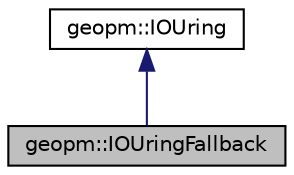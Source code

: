 digraph "geopm::IOUringFallback"
{
 // LATEX_PDF_SIZE
  edge [fontname="Helvetica",fontsize="10",labelfontname="Helvetica",labelfontsize="10"];
  node [fontname="Helvetica",fontsize="10",shape=record];
  Node1 [label="geopm::IOUringFallback",height=0.2,width=0.4,color="black", fillcolor="grey75", style="filled", fontcolor="black",tooltip="Fallback implementation of the IOUring batch interface. This implementation uses queues of individual..."];
  Node2 -> Node1 [dir="back",color="midnightblue",fontsize="10",style="solid",fontname="Helvetica"];
  Node2 [label="geopm::IOUring",height=0.2,width=0.4,color="black", fillcolor="white", style="filled",URL="$classgeopm_1_1_i_o_uring.html",tooltip=" "];
}
